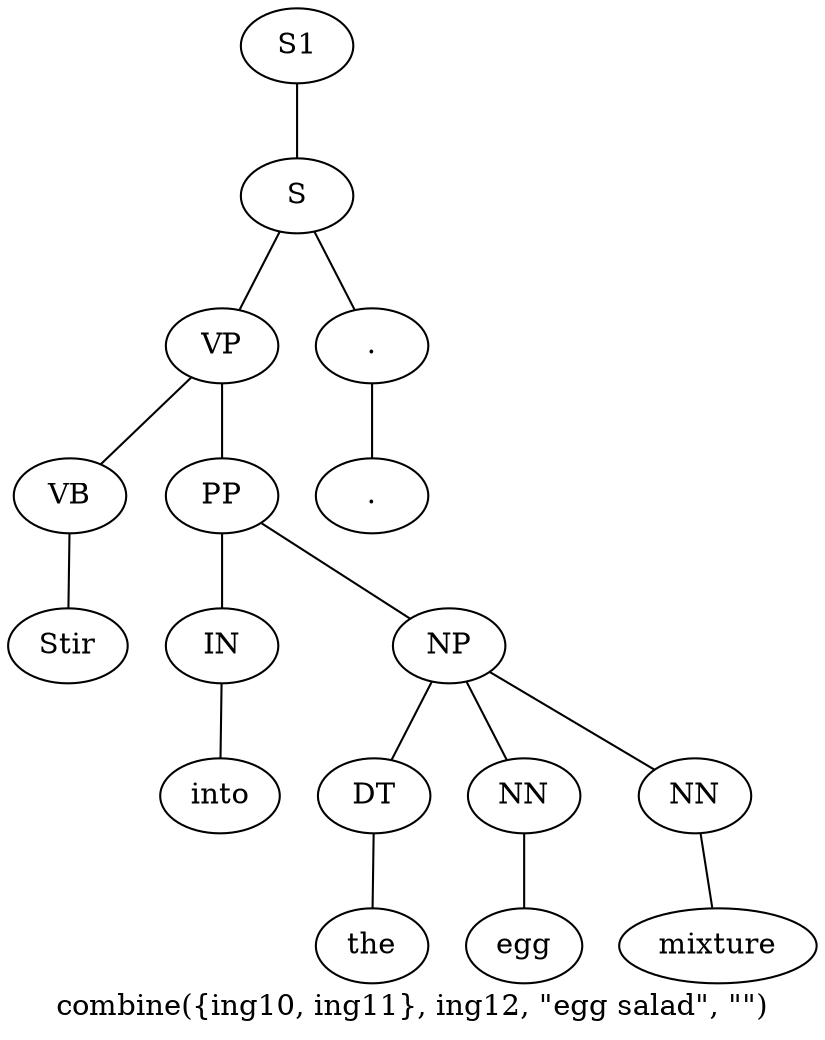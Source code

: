 graph SyntaxGraph {
	label = "combine({ing10, ing11}, ing12, \"egg salad\", \"\")";
	Node0 [label="S1"];
	Node1 [label="S"];
	Node2 [label="VP"];
	Node3 [label="VB"];
	Node4 [label="Stir"];
	Node5 [label="PP"];
	Node6 [label="IN"];
	Node7 [label="into"];
	Node8 [label="NP"];
	Node9 [label="DT"];
	Node10 [label="the"];
	Node11 [label="NN"];
	Node12 [label="egg"];
	Node13 [label="NN"];
	Node14 [label="mixture"];
	Node15 [label="."];
	Node16 [label="."];

	Node0 -- Node1;
	Node1 -- Node2;
	Node1 -- Node15;
	Node2 -- Node3;
	Node2 -- Node5;
	Node3 -- Node4;
	Node5 -- Node6;
	Node5 -- Node8;
	Node6 -- Node7;
	Node8 -- Node9;
	Node8 -- Node11;
	Node8 -- Node13;
	Node9 -- Node10;
	Node11 -- Node12;
	Node13 -- Node14;
	Node15 -- Node16;
}